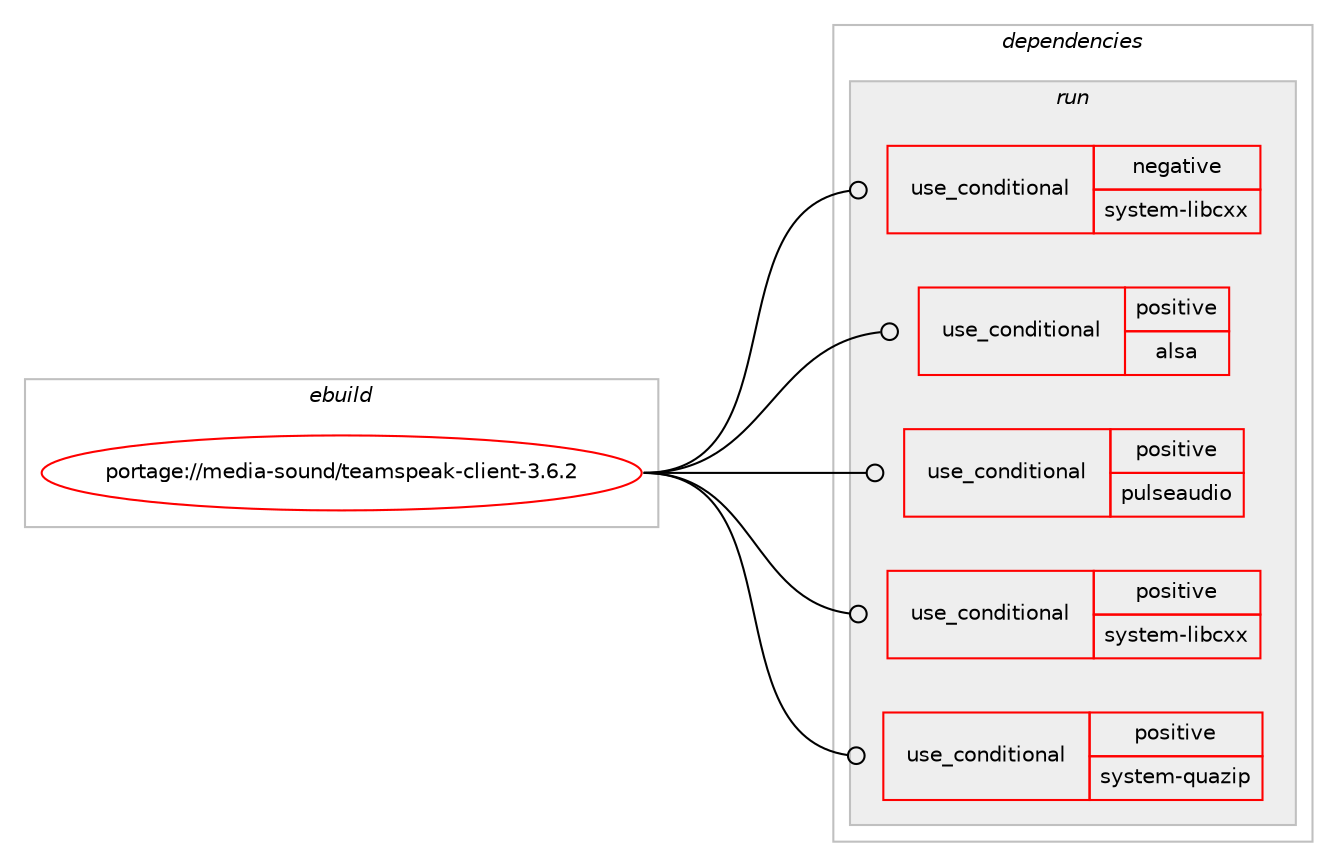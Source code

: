 digraph prolog {

# *************
# Graph options
# *************

newrank=true;
concentrate=true;
compound=true;
graph [rankdir=LR,fontname=Helvetica,fontsize=10,ranksep=1.5];#, ranksep=2.5, nodesep=0.2];
edge  [arrowhead=vee];
node  [fontname=Helvetica,fontsize=10];

# **********
# The ebuild
# **********

subgraph cluster_leftcol {
color=gray;
rank=same;
label=<<i>ebuild</i>>;
id [label="portage://media-sound/teamspeak-client-3.6.2", color=red, width=4, href="../media-sound/teamspeak-client-3.6.2.svg"];
}

# ****************
# The dependencies
# ****************

subgraph cluster_midcol {
color=gray;
label=<<i>dependencies</i>>;
subgraph cluster_compile {
fillcolor="#eeeeee";
style=filled;
label=<<i>compile</i>>;
}
subgraph cluster_compileandrun {
fillcolor="#eeeeee";
style=filled;
label=<<i>compile and run</i>>;
}
subgraph cluster_run {
fillcolor="#eeeeee";
style=filled;
label=<<i>run</i>>;
subgraph cond79910 {
dependency165844 [label=<<TABLE BORDER="0" CELLBORDER="1" CELLSPACING="0" CELLPADDING="4"><TR><TD ROWSPAN="3" CELLPADDING="10">use_conditional</TD></TR><TR><TD>negative</TD></TR><TR><TD>system-libcxx</TD></TR></TABLE>>, shape=none, color=red];
# *** BEGIN UNKNOWN DEPENDENCY TYPE (TODO) ***
# dependency165844 -> package_dependency(portage://media-sound/teamspeak-client-3.6.2,run,no,sys-libs,libunwind,none,[,,],[],[])
# *** END UNKNOWN DEPENDENCY TYPE (TODO) ***

}
id:e -> dependency165844:w [weight=20,style="solid",arrowhead="odot"];
subgraph cond79911 {
dependency165845 [label=<<TABLE BORDER="0" CELLBORDER="1" CELLSPACING="0" CELLPADDING="4"><TR><TD ROWSPAN="3" CELLPADDING="10">use_conditional</TD></TR><TR><TD>positive</TD></TR><TR><TD>alsa</TD></TR></TABLE>>, shape=none, color=red];
# *** BEGIN UNKNOWN DEPENDENCY TYPE (TODO) ***
# dependency165845 -> package_dependency(portage://media-sound/teamspeak-client-3.6.2,run,no,media-libs,alsa-lib,none,[,,],[],[])
# *** END UNKNOWN DEPENDENCY TYPE (TODO) ***

}
id:e -> dependency165845:w [weight=20,style="solid",arrowhead="odot"];
subgraph cond79912 {
dependency165846 [label=<<TABLE BORDER="0" CELLBORDER="1" CELLSPACING="0" CELLPADDING="4"><TR><TD ROWSPAN="3" CELLPADDING="10">use_conditional</TD></TR><TR><TD>positive</TD></TR><TR><TD>pulseaudio</TD></TR></TABLE>>, shape=none, color=red];
# *** BEGIN UNKNOWN DEPENDENCY TYPE (TODO) ***
# dependency165846 -> package_dependency(portage://media-sound/teamspeak-client-3.6.2,run,no,media-libs,libpulse,none,[,,],[],[])
# *** END UNKNOWN DEPENDENCY TYPE (TODO) ***

}
id:e -> dependency165846:w [weight=20,style="solid",arrowhead="odot"];
subgraph cond79913 {
dependency165847 [label=<<TABLE BORDER="0" CELLBORDER="1" CELLSPACING="0" CELLPADDING="4"><TR><TD ROWSPAN="3" CELLPADDING="10">use_conditional</TD></TR><TR><TD>positive</TD></TR><TR><TD>system-libcxx</TD></TR></TABLE>>, shape=none, color=red];
# *** BEGIN UNKNOWN DEPENDENCY TYPE (TODO) ***
# dependency165847 -> package_dependency(portage://media-sound/teamspeak-client-3.6.2,run,no,sys-libs,libcxx,none,[,,],[],[use(enable(libcxxabi),none)])
# *** END UNKNOWN DEPENDENCY TYPE (TODO) ***

}
id:e -> dependency165847:w [weight=20,style="solid",arrowhead="odot"];
subgraph cond79914 {
dependency165848 [label=<<TABLE BORDER="0" CELLBORDER="1" CELLSPACING="0" CELLPADDING="4"><TR><TD ROWSPAN="3" CELLPADDING="10">use_conditional</TD></TR><TR><TD>positive</TD></TR><TR><TD>system-quazip</TD></TR></TABLE>>, shape=none, color=red];
# *** BEGIN UNKNOWN DEPENDENCY TYPE (TODO) ***
# dependency165848 -> package_dependency(portage://media-sound/teamspeak-client-3.6.2,run,no,dev-libs,quazip,none,[,,],[slot(0),subslot(1)],[use(enable(qt5),positive)])
# *** END UNKNOWN DEPENDENCY TYPE (TODO) ***

}
id:e -> dependency165848:w [weight=20,style="solid",arrowhead="odot"];
# *** BEGIN UNKNOWN DEPENDENCY TYPE (TODO) ***
# id -> package_dependency(portage://media-sound/teamspeak-client-3.6.2,run,no,dev-libs,glib,none,[,,],[slot(2)],[])
# *** END UNKNOWN DEPENDENCY TYPE (TODO) ***

# *** BEGIN UNKNOWN DEPENDENCY TYPE (TODO) ***
# id -> package_dependency(portage://media-sound/teamspeak-client-3.6.2,run,no,dev-qt,qtcore,none,[,,],[slot(5)],[])
# *** END UNKNOWN DEPENDENCY TYPE (TODO) ***

# *** BEGIN UNKNOWN DEPENDENCY TYPE (TODO) ***
# id -> package_dependency(portage://media-sound/teamspeak-client-3.6.2,run,no,dev-qt,qtgui,none,[,,],[slot(5)],[use(enable(accessibility),none),use(enable(dbus),none),use(enable(X),negative)])
# *** END UNKNOWN DEPENDENCY TYPE (TODO) ***

# *** BEGIN UNKNOWN DEPENDENCY TYPE (TODO) ***
# id -> package_dependency(portage://media-sound/teamspeak-client-3.6.2,run,no,dev-qt,qtnetwork,none,[,,],[slot(5)],[])
# *** END UNKNOWN DEPENDENCY TYPE (TODO) ***

# *** BEGIN UNKNOWN DEPENDENCY TYPE (TODO) ***
# id -> package_dependency(portage://media-sound/teamspeak-client-3.6.2,run,no,dev-qt,qtsql,none,[,,],[slot(5)],[use(enable(sqlite),none)])
# *** END UNKNOWN DEPENDENCY TYPE (TODO) ***

# *** BEGIN UNKNOWN DEPENDENCY TYPE (TODO) ***
# id -> package_dependency(portage://media-sound/teamspeak-client-3.6.2,run,no,dev-qt,qtsvg,none,[,,],[slot(5)],[])
# *** END UNKNOWN DEPENDENCY TYPE (TODO) ***

# *** BEGIN UNKNOWN DEPENDENCY TYPE (TODO) ***
# id -> package_dependency(portage://media-sound/teamspeak-client-3.6.2,run,no,dev-qt,qtwebchannel,none,[,,],[slot(5)],[])
# *** END UNKNOWN DEPENDENCY TYPE (TODO) ***

# *** BEGIN UNKNOWN DEPENDENCY TYPE (TODO) ***
# id -> package_dependency(portage://media-sound/teamspeak-client-3.6.2,run,no,dev-qt,qtwebengine,none,[,,],[slot(5)],[use(enable(geolocation),positive),use(enable(widgets),none)])
# *** END UNKNOWN DEPENDENCY TYPE (TODO) ***

# *** BEGIN UNKNOWN DEPENDENCY TYPE (TODO) ***
# id -> package_dependency(portage://media-sound/teamspeak-client-3.6.2,run,no,dev-qt,qtwebsockets,none,[,,],[slot(5)],[])
# *** END UNKNOWN DEPENDENCY TYPE (TODO) ***

# *** BEGIN UNKNOWN DEPENDENCY TYPE (TODO) ***
# id -> package_dependency(portage://media-sound/teamspeak-client-3.6.2,run,no,dev-qt,qtwidgets,none,[,,],[slot(5)],[])
# *** END UNKNOWN DEPENDENCY TYPE (TODO) ***

}
}

# **************
# The candidates
# **************

subgraph cluster_choices {
rank=same;
color=gray;
label=<<i>candidates</i>>;

}

}
